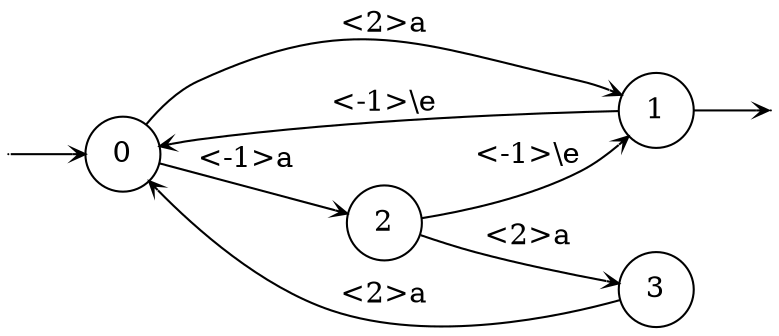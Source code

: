 digraph
{
  vcsn_context = "[ab]? → ℤ"
  rankdir = LR
  edge [arrowhead = vee, arrowsize = .6]
  {
    node [shape = point, width = 0]
    I0
    F1
  }
  {
    node [shape = circle, style = rounded, width = 0.5]
    0
    1
    2
    3
  }
  I0 -> 0
  0 -> 1 [label = "<2>a"]
  0 -> 2 [label = "<-1>a"]
  1 -> F1
  1 -> 0 [label = "<-1>\\e"]
  2 -> 1 [label = "<-1>\\e"]
  2 -> 3 [label = "<2>a"]
  3 -> 0 [label = "<2>a"]
}
